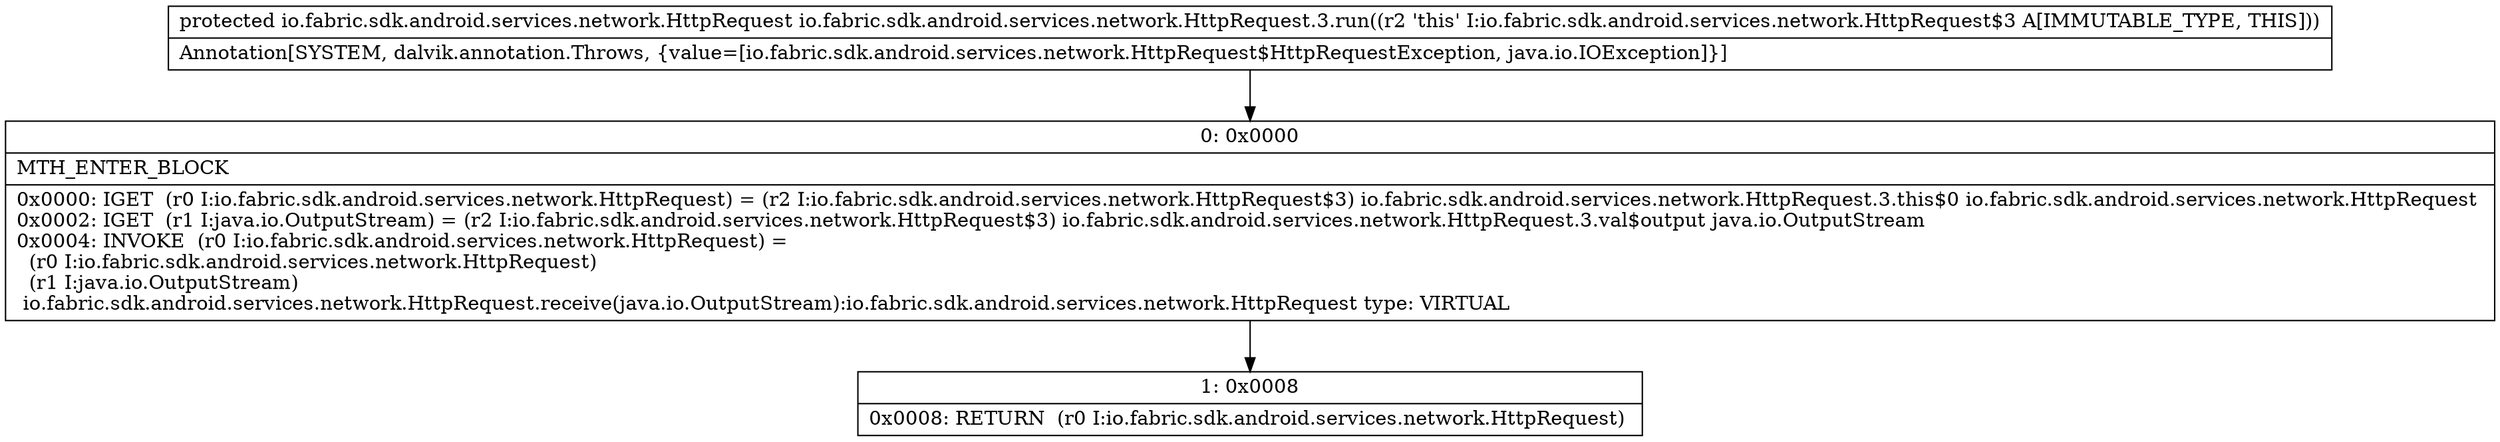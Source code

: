 digraph "CFG forio.fabric.sdk.android.services.network.HttpRequest.3.run()Lio\/fabric\/sdk\/android\/services\/network\/HttpRequest;" {
Node_0 [shape=record,label="{0\:\ 0x0000|MTH_ENTER_BLOCK\l|0x0000: IGET  (r0 I:io.fabric.sdk.android.services.network.HttpRequest) = (r2 I:io.fabric.sdk.android.services.network.HttpRequest$3) io.fabric.sdk.android.services.network.HttpRequest.3.this$0 io.fabric.sdk.android.services.network.HttpRequest \l0x0002: IGET  (r1 I:java.io.OutputStream) = (r2 I:io.fabric.sdk.android.services.network.HttpRequest$3) io.fabric.sdk.android.services.network.HttpRequest.3.val$output java.io.OutputStream \l0x0004: INVOKE  (r0 I:io.fabric.sdk.android.services.network.HttpRequest) = \l  (r0 I:io.fabric.sdk.android.services.network.HttpRequest)\l  (r1 I:java.io.OutputStream)\l io.fabric.sdk.android.services.network.HttpRequest.receive(java.io.OutputStream):io.fabric.sdk.android.services.network.HttpRequest type: VIRTUAL \l}"];
Node_1 [shape=record,label="{1\:\ 0x0008|0x0008: RETURN  (r0 I:io.fabric.sdk.android.services.network.HttpRequest) \l}"];
MethodNode[shape=record,label="{protected io.fabric.sdk.android.services.network.HttpRequest io.fabric.sdk.android.services.network.HttpRequest.3.run((r2 'this' I:io.fabric.sdk.android.services.network.HttpRequest$3 A[IMMUTABLE_TYPE, THIS]))  | Annotation[SYSTEM, dalvik.annotation.Throws, \{value=[io.fabric.sdk.android.services.network.HttpRequest$HttpRequestException, java.io.IOException]\}]\l}"];
MethodNode -> Node_0;
Node_0 -> Node_1;
}

